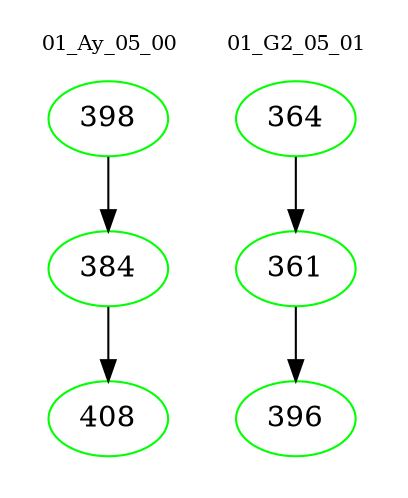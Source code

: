 digraph{
subgraph cluster_0 {
color = white
label = "01_Ay_05_00";
fontsize=10;
T0_398 [label="398", color="green"]
T0_398 -> T0_384 [color="black"]
T0_384 [label="384", color="green"]
T0_384 -> T0_408 [color="black"]
T0_408 [label="408", color="green"]
}
subgraph cluster_1 {
color = white
label = "01_G2_05_01";
fontsize=10;
T1_364 [label="364", color="green"]
T1_364 -> T1_361 [color="black"]
T1_361 [label="361", color="green"]
T1_361 -> T1_396 [color="black"]
T1_396 [label="396", color="green"]
}
}
